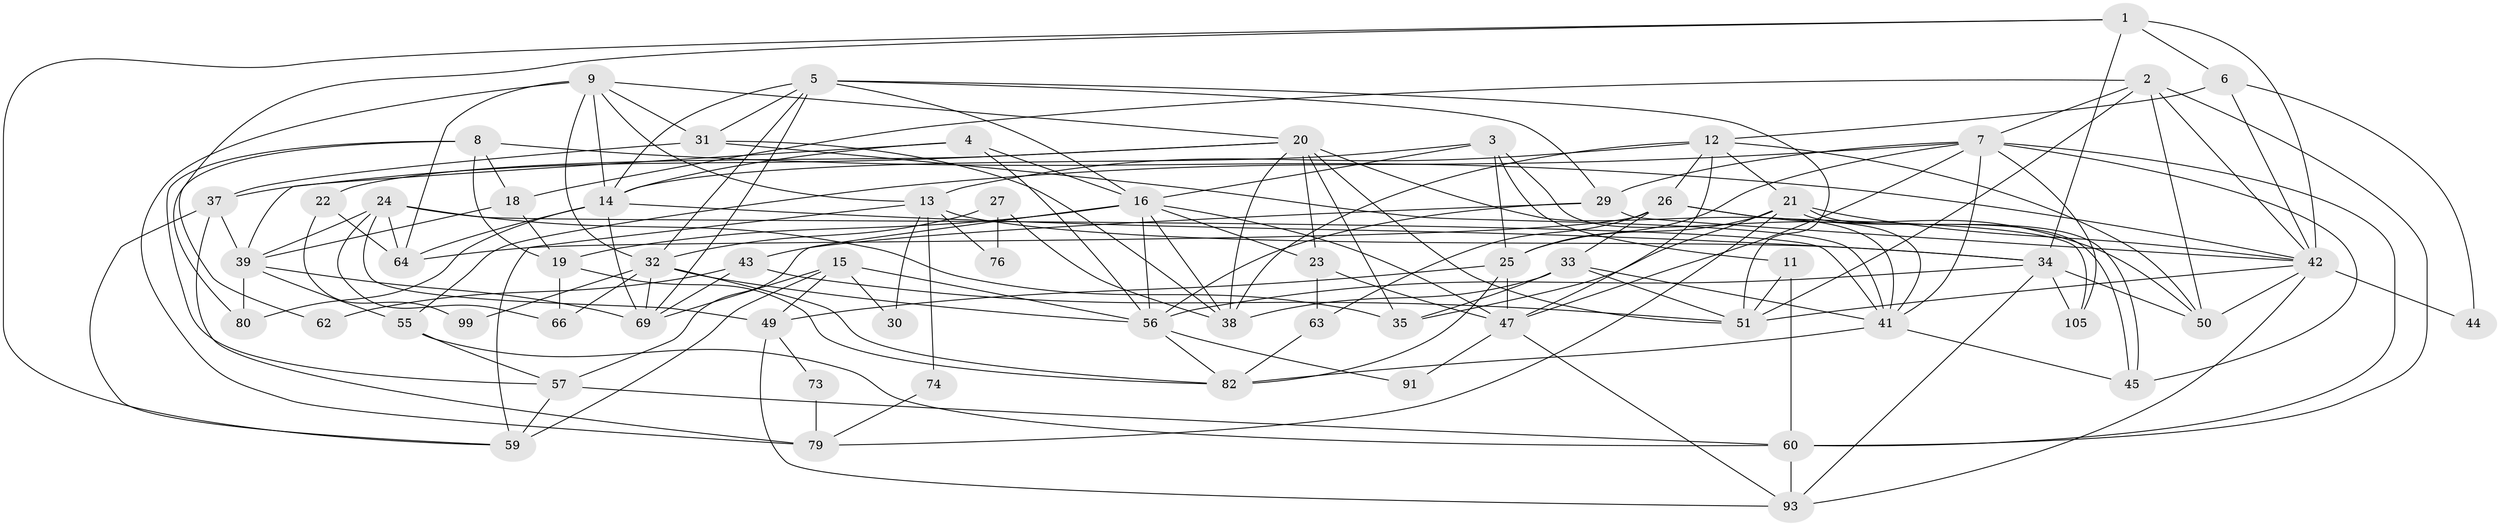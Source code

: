 // Generated by graph-tools (version 1.1) at 2025/52/02/27/25 19:52:01]
// undirected, 64 vertices, 164 edges
graph export_dot {
graph [start="1"]
  node [color=gray90,style=filled];
  1 [super="+10"];
  2 [super="+68"];
  3 [super="+17"];
  4 [super="+40"];
  5 [super="+100"];
  6 [super="+102"];
  7 [super="+48"];
  8 [super="+94"];
  9 [super="+81"];
  11 [super="+53"];
  12 [super="+78"];
  13 [super="+46"];
  14 [super="+36"];
  15 [super="+75"];
  16 [super="+101"];
  18 [super="+52"];
  19 [super="+87"];
  20 [super="+67"];
  21 [super="+61"];
  22;
  23 [super="+71"];
  24 [super="+28"];
  25 [super="+83"];
  26 [super="+96"];
  27;
  29 [super="+89"];
  30;
  31;
  32 [super="+65"];
  33 [super="+58"];
  34 [super="+103"];
  35;
  37 [super="+95"];
  38 [super="+97"];
  39 [super="+54"];
  41 [super="+77"];
  42 [super="+86"];
  43;
  44;
  45;
  47 [super="+98"];
  49;
  50;
  51 [super="+90"];
  55;
  56 [super="+88"];
  57 [super="+72"];
  59 [super="+92"];
  60 [super="+85"];
  62;
  63;
  64;
  66;
  69 [super="+70"];
  73;
  74;
  76;
  79 [super="+104"];
  80;
  82 [super="+84"];
  91;
  93;
  99;
  105;
  1 -- 34;
  1 -- 62;
  1 -- 42 [weight=2];
  1 -- 59;
  1 -- 6;
  2 -- 50;
  2 -- 18;
  2 -- 51;
  2 -- 7;
  2 -- 42;
  2 -- 60;
  3 -- 25;
  3 -- 14;
  3 -- 16;
  3 -- 41;
  3 -- 11;
  4 -- 39;
  4 -- 16;
  4 -- 56;
  4 -- 14;
  5 -- 32;
  5 -- 31;
  5 -- 16;
  5 -- 51;
  5 -- 69;
  5 -- 29;
  5 -- 14;
  6 -- 42;
  6 -- 12;
  6 -- 44;
  7 -- 41;
  7 -- 25;
  7 -- 45;
  7 -- 55;
  7 -- 105;
  7 -- 60;
  7 -- 29;
  7 -- 47;
  8 -- 80;
  8 -- 18;
  8 -- 19;
  8 -- 42;
  8 -- 57;
  9 -- 13;
  9 -- 14;
  9 -- 31;
  9 -- 20;
  9 -- 64;
  9 -- 79;
  9 -- 32;
  11 -- 60;
  11 -- 51;
  12 -- 13;
  12 -- 50;
  12 -- 38;
  12 -- 26;
  12 -- 47;
  12 -- 21;
  13 -- 30;
  13 -- 76 [weight=2];
  13 -- 59;
  13 -- 34;
  13 -- 74;
  14 -- 34;
  14 -- 69;
  14 -- 80;
  14 -- 64;
  15 -- 56;
  15 -- 59 [weight=2];
  15 -- 49;
  15 -- 30;
  15 -- 69;
  16 -- 23;
  16 -- 57;
  16 -- 19;
  16 -- 56;
  16 -- 47;
  16 -- 38;
  18 -- 39;
  18 -- 19;
  19 -- 66;
  19 -- 82;
  20 -- 41;
  20 -- 22;
  20 -- 35;
  20 -- 38;
  20 -- 23;
  20 -- 51;
  20 -- 37;
  21 -- 45;
  21 -- 45;
  21 -- 79;
  21 -- 42;
  21 -- 35;
  21 -- 25;
  22 -- 64;
  22 -- 99;
  23 -- 47;
  23 -- 63;
  24 -- 49;
  24 -- 64;
  24 -- 66;
  24 -- 39;
  24 -- 41;
  24 -- 35;
  25 -- 47;
  25 -- 82;
  25 -- 49;
  26 -- 64;
  26 -- 50;
  26 -- 105;
  26 -- 63;
  26 -- 33;
  27 -- 76;
  27 -- 38;
  27 -- 32;
  29 -- 43;
  29 -- 56;
  29 -- 42;
  31 -- 37;
  31 -- 41;
  31 -- 38;
  32 -- 56;
  32 -- 66;
  32 -- 99;
  32 -- 69;
  32 -- 82;
  33 -- 35;
  33 -- 38;
  33 -- 41;
  33 -- 51;
  34 -- 50;
  34 -- 56;
  34 -- 105;
  34 -- 93;
  37 -- 59 [weight=2];
  37 -- 39;
  37 -- 79;
  39 -- 80;
  39 -- 69;
  39 -- 55;
  41 -- 82;
  41 -- 45;
  42 -- 50;
  42 -- 44;
  42 -- 93;
  42 -- 51;
  43 -- 62;
  43 -- 51;
  43 -- 69;
  47 -- 91;
  47 -- 93;
  49 -- 93;
  49 -- 73;
  55 -- 60;
  55 -- 57;
  56 -- 82;
  56 -- 91;
  57 -- 60;
  57 -- 59;
  60 -- 93;
  63 -- 82;
  73 -- 79;
  74 -- 79;
}
